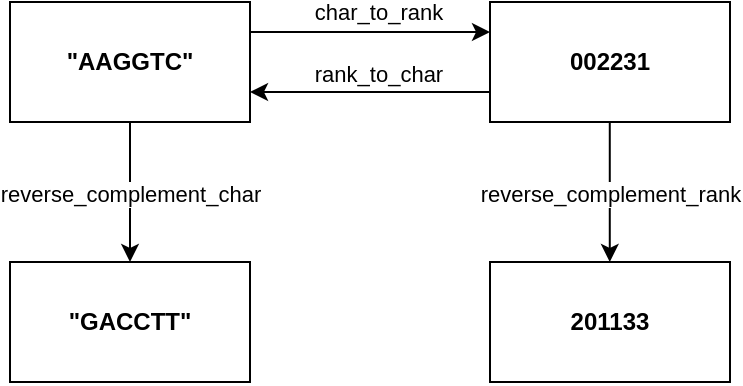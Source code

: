 <mxfile version="20.7.4"><diagram id="45Ro5f7eZdyw7P_MUOHT" name="Page-1"><mxGraphModel dx="662" dy="358" grid="1" gridSize="10" guides="1" tooltips="1" connect="1" arrows="1" fold="1" page="1" pageScale="1" pageWidth="3300" pageHeight="4681" math="0" shadow="0"><root><mxCell id="0"/><mxCell id="1" parent="0"/><mxCell id="jRIpQ_km-0sDPtu5nLC3-1" value="&lt;strong&gt;&quot;AAGGTC&quot;&lt;/strong&gt;" style="rounded=0;whiteSpace=wrap;html=1;" vertex="1" parent="1"><mxGeometry x="650" y="350" width="120" height="60" as="geometry"/></mxCell><mxCell id="jRIpQ_km-0sDPtu5nLC3-7" value="&lt;strong&gt;002231&lt;/strong&gt;" style="rounded=0;whiteSpace=wrap;html=1;" vertex="1" parent="1"><mxGeometry x="890" y="350" width="120" height="60" as="geometry"/></mxCell><mxCell id="jRIpQ_km-0sDPtu5nLC3-8" value="" style="endArrow=classic;html=1;rounded=0;exitX=1;exitY=0.25;exitDx=0;exitDy=0;entryX=0;entryY=0.25;entryDx=0;entryDy=0;" edge="1" parent="1" source="jRIpQ_km-0sDPtu5nLC3-1" target="jRIpQ_km-0sDPtu5nLC3-7"><mxGeometry width="50" height="50" relative="1" as="geometry"><mxPoint x="709.89" y="360" as="sourcePoint"/><mxPoint x="850" y="380" as="targetPoint"/></mxGeometry></mxCell><mxCell id="jRIpQ_km-0sDPtu5nLC3-9" value="char_to_rank" style="edgeLabel;html=1;align=center;verticalAlign=middle;resizable=0;points=[];" vertex="1" connectable="0" parent="jRIpQ_km-0sDPtu5nLC3-8"><mxGeometry x="0.345" y="-2" relative="1" as="geometry"><mxPoint x="-17" y="-12" as="offset"/></mxGeometry></mxCell><mxCell id="jRIpQ_km-0sDPtu5nLC3-10" value="" style="endArrow=classic;html=1;rounded=0;exitX=0;exitY=0.75;exitDx=0;exitDy=0;entryX=1;entryY=0.75;entryDx=0;entryDy=0;" edge="1" parent="1" source="jRIpQ_km-0sDPtu5nLC3-7" target="jRIpQ_km-0sDPtu5nLC3-1"><mxGeometry width="50" height="50" relative="1" as="geometry"><mxPoint x="880" y="396" as="sourcePoint"/><mxPoint x="790" y="400" as="targetPoint"/></mxGeometry></mxCell><mxCell id="jRIpQ_km-0sDPtu5nLC3-11" value="rank_to_char" style="edgeLabel;html=1;align=center;verticalAlign=middle;resizable=0;points=[];rotation=0;" vertex="1" connectable="0" parent="jRIpQ_km-0sDPtu5nLC3-10"><mxGeometry x="0.345" y="-2" relative="1" as="geometry"><mxPoint x="24" y="-7" as="offset"/></mxGeometry></mxCell><mxCell id="jRIpQ_km-0sDPtu5nLC3-12" value="&lt;strong&gt;&quot;GACCTT&quot;&lt;br&gt;&lt;/strong&gt;" style="rounded=0;whiteSpace=wrap;html=1;" vertex="1" parent="1"><mxGeometry x="650" y="480" width="120" height="60" as="geometry"/></mxCell><mxCell id="jRIpQ_km-0sDPtu5nLC3-13" value="&lt;strong&gt;201133&lt;/strong&gt;" style="rounded=0;whiteSpace=wrap;html=1;" vertex="1" parent="1"><mxGeometry x="890" y="480" width="120" height="60" as="geometry"/></mxCell><mxCell id="jRIpQ_km-0sDPtu5nLC3-14" value="" style="endArrow=classic;html=1;rounded=0;entryX=0.5;entryY=0;entryDx=0;entryDy=0;exitX=0.5;exitY=1;exitDx=0;exitDy=0;" edge="1" parent="1" source="jRIpQ_km-0sDPtu5nLC3-1" target="jRIpQ_km-0sDPtu5nLC3-12"><mxGeometry width="50" height="50" relative="1" as="geometry"><mxPoint x="690" y="440.96" as="sourcePoint"/><mxPoint x="818.56" y="440.0" as="targetPoint"/></mxGeometry></mxCell><mxCell id="jRIpQ_km-0sDPtu5nLC3-15" value="reverse_complement_char" style="edgeLabel;html=1;align=center;verticalAlign=middle;resizable=0;points=[];" vertex="1" connectable="0" parent="jRIpQ_km-0sDPtu5nLC3-14"><mxGeometry x="0.345" y="-2" relative="1" as="geometry"><mxPoint x="2" y="-11" as="offset"/></mxGeometry></mxCell><mxCell id="jRIpQ_km-0sDPtu5nLC3-17" value="" style="endArrow=classic;html=1;rounded=0;entryX=0.5;entryY=0;entryDx=0;entryDy=0;exitX=0.5;exitY=1;exitDx=0;exitDy=0;" edge="1" parent="1"><mxGeometry width="50" height="50" relative="1" as="geometry"><mxPoint x="949.89" y="410" as="sourcePoint"/><mxPoint x="949.89" y="480.0" as="targetPoint"/></mxGeometry></mxCell><mxCell id="jRIpQ_km-0sDPtu5nLC3-18" value="reverse_complement_rank" style="edgeLabel;html=1;align=center;verticalAlign=middle;resizable=0;points=[];" vertex="1" connectable="0" parent="jRIpQ_km-0sDPtu5nLC3-17"><mxGeometry x="0.345" y="-2" relative="1" as="geometry"><mxPoint x="2" y="-11" as="offset"/></mxGeometry></mxCell></root></mxGraphModel></diagram></mxfile>